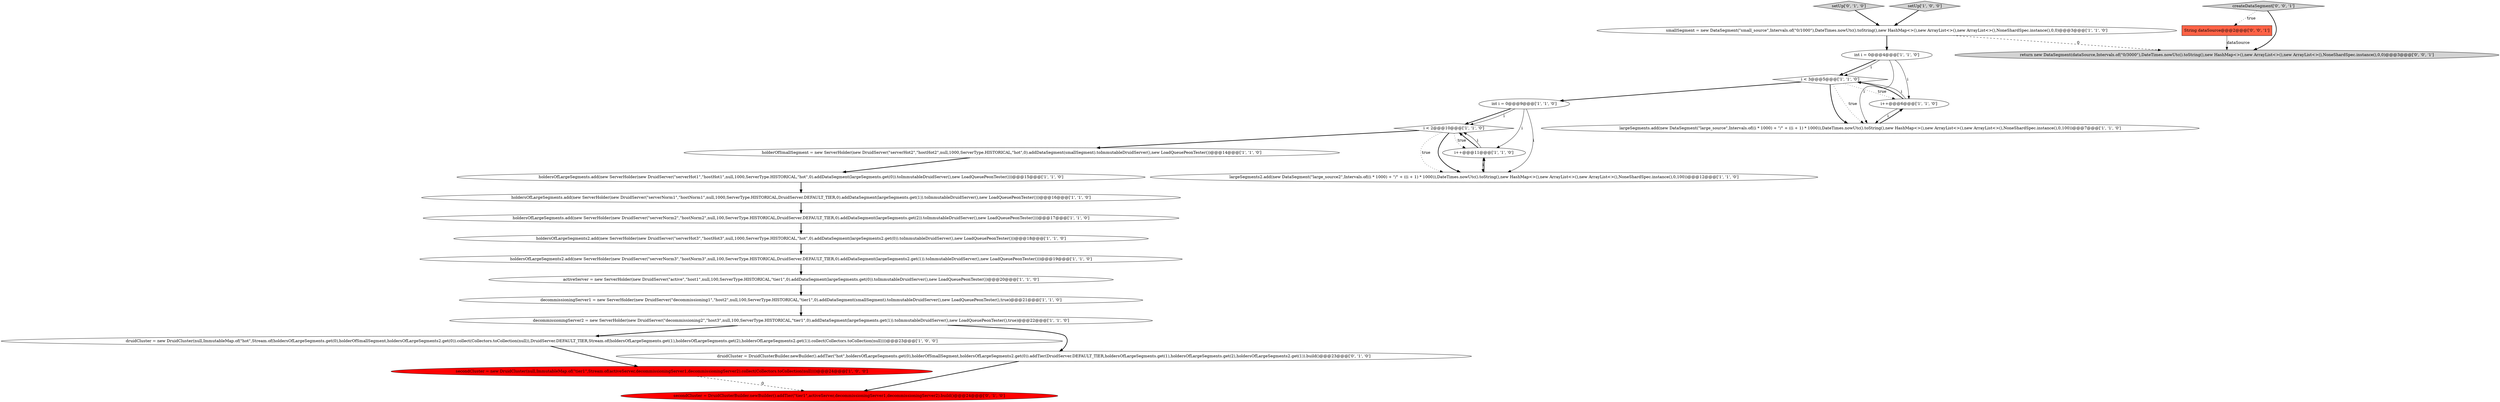digraph {
13 [style = filled, label = "decommissioningServer1 = new ServerHolder(new DruidServer(\"decommissioning1\",\"host2\",null,100,ServerType.HISTORICAL,\"tier1\",0).addDataSegment(smallSegment).toImmutableDruidServer(),new LoadQueuePeonTester(),true)@@@21@@@['1', '1', '0']", fillcolor = white, shape = ellipse image = "AAA0AAABBB1BBB"];
17 [style = filled, label = "i < 3@@@5@@@['1', '1', '0']", fillcolor = white, shape = diamond image = "AAA0AAABBB1BBB"];
16 [style = filled, label = "activeServer = new ServerHolder(new DruidServer(\"active\",\"host1\",null,100,ServerType.HISTORICAL,\"tier1\",0).addDataSegment(largeSegments.get(0)).toImmutableDruidServer(),new LoadQueuePeonTester())@@@20@@@['1', '1', '0']", fillcolor = white, shape = ellipse image = "AAA0AAABBB1BBB"];
14 [style = filled, label = "druidCluster = new DruidCluster(null,ImmutableMap.of(\"hot\",Stream.of(holdersOfLargeSegments.get(0),holderOfSmallSegment,holdersOfLargeSegments2.get(0)).collect(Collectors.toCollection(null)),DruidServer.DEFAULT_TIER,Stream.of(holdersOfLargeSegments.get(1),holdersOfLargeSegments.get(2),holdersOfLargeSegments2.get(1)).collect(Collectors.toCollection(null))))@@@23@@@['1', '0', '0']", fillcolor = white, shape = ellipse image = "AAA0AAABBB1BBB"];
4 [style = filled, label = "holdersOfLargeSegments.add(new ServerHolder(new DruidServer(\"serverNorm2\",\"hostNorm2\",null,100,ServerType.HISTORICAL,DruidServer.DEFAULT_TIER,0).addDataSegment(largeSegments.get(2)).toImmutableDruidServer(),new LoadQueuePeonTester()))@@@17@@@['1', '1', '0']", fillcolor = white, shape = ellipse image = "AAA0AAABBB1BBB"];
1 [style = filled, label = "i < 2@@@10@@@['1', '1', '0']", fillcolor = white, shape = diamond image = "AAA0AAABBB1BBB"];
12 [style = filled, label = "secondCluster = new DruidCluster(null,ImmutableMap.of(\"tier1\",Stream.of(activeServer,decommissioningServer1,decommissioningServer2).collect(Collectors.toCollection(null))))@@@24@@@['1', '0', '0']", fillcolor = red, shape = ellipse image = "AAA1AAABBB1BBB"];
21 [style = filled, label = "setUp['0', '1', '0']", fillcolor = lightgray, shape = diamond image = "AAA0AAABBB2BBB"];
11 [style = filled, label = "i++@@@11@@@['1', '1', '0']", fillcolor = white, shape = ellipse image = "AAA0AAABBB1BBB"];
10 [style = filled, label = "setUp['1', '0', '0']", fillcolor = lightgray, shape = diamond image = "AAA0AAABBB1BBB"];
24 [style = filled, label = "String dataSource@@@2@@@['0', '0', '1']", fillcolor = tomato, shape = box image = "AAA0AAABBB3BBB"];
19 [style = filled, label = "largeSegments2.add(new DataSegment(\"large_source2\",Intervals.of((i * 1000) + \"/\" + ((i + 1) * 1000)),DateTimes.nowUtc().toString(),new HashMap<>(),new ArrayList<>(),new ArrayList<>(),NoneShardSpec.instance(),0,100))@@@12@@@['1', '1', '0']", fillcolor = white, shape = ellipse image = "AAA0AAABBB1BBB"];
22 [style = filled, label = "druidCluster = DruidClusterBuilder.newBuilder().addTier(\"hot\",holdersOfLargeSegments.get(0),holderOfSmallSegment,holdersOfLargeSegments2.get(0)).addTier(DruidServer.DEFAULT_TIER,holdersOfLargeSegments.get(1),holdersOfLargeSegments.get(2),holdersOfLargeSegments2.get(1)).build()@@@23@@@['0', '1', '0']", fillcolor = white, shape = ellipse image = "AAA0AAABBB2BBB"];
8 [style = filled, label = "int i = 0@@@4@@@['1', '1', '0']", fillcolor = white, shape = ellipse image = "AAA0AAABBB1BBB"];
18 [style = filled, label = "decommissioningServer2 = new ServerHolder(new DruidServer(\"decommissioning2\",\"host3\",null,100,ServerType.HISTORICAL,\"tier1\",0).addDataSegment(largeSegments.get(1)).toImmutableDruidServer(),new LoadQueuePeonTester(),true)@@@22@@@['1', '1', '0']", fillcolor = white, shape = ellipse image = "AAA0AAABBB1BBB"];
23 [style = filled, label = "secondCluster = DruidClusterBuilder.newBuilder().addTier(\"tier1\",activeServer,decommissioningServer1,decommissioningServer2).build()@@@24@@@['0', '1', '0']", fillcolor = red, shape = ellipse image = "AAA1AAABBB2BBB"];
20 [style = filled, label = "holdersOfLargeSegments2.add(new ServerHolder(new DruidServer(\"serverHot3\",\"hostHot3\",null,1000,ServerType.HISTORICAL,\"hot\",0).addDataSegment(largeSegments2.get(0)).toImmutableDruidServer(),new LoadQueuePeonTester()))@@@18@@@['1', '1', '0']", fillcolor = white, shape = ellipse image = "AAA0AAABBB1BBB"];
25 [style = filled, label = "return new DataSegment(dataSource,Intervals.of(\"0/3000\"),DateTimes.nowUtc().toString(),new HashMap<>(),new ArrayList<>(),new ArrayList<>(),NoneShardSpec.instance(),0,0)@@@3@@@['0', '0', '1']", fillcolor = lightgray, shape = ellipse image = "AAA0AAABBB3BBB"];
26 [style = filled, label = "createDataSegment['0', '0', '1']", fillcolor = lightgray, shape = diamond image = "AAA0AAABBB3BBB"];
6 [style = filled, label = "smallSegment = new DataSegment(\"small_source\",Intervals.of(\"0/1000\"),DateTimes.nowUtc().toString(),new HashMap<>(),new ArrayList<>(),new ArrayList<>(),NoneShardSpec.instance(),0,0)@@@3@@@['1', '1', '0']", fillcolor = white, shape = ellipse image = "AAA0AAABBB1BBB"];
7 [style = filled, label = "holdersOfLargeSegments.add(new ServerHolder(new DruidServer(\"serverHot1\",\"hostHot1\",null,1000,ServerType.HISTORICAL,\"hot\",0).addDataSegment(largeSegments.get(0)).toImmutableDruidServer(),new LoadQueuePeonTester()))@@@15@@@['1', '1', '0']", fillcolor = white, shape = ellipse image = "AAA0AAABBB1BBB"];
3 [style = filled, label = "int i = 0@@@9@@@['1', '1', '0']", fillcolor = white, shape = ellipse image = "AAA0AAABBB1BBB"];
2 [style = filled, label = "holdersOfLargeSegments.add(new ServerHolder(new DruidServer(\"serverNorm1\",\"hostNorm1\",null,1000,ServerType.HISTORICAL,DruidServer.DEFAULT_TIER,0).addDataSegment(largeSegments.get(1)).toImmutableDruidServer(),new LoadQueuePeonTester()))@@@16@@@['1', '1', '0']", fillcolor = white, shape = ellipse image = "AAA0AAABBB1BBB"];
0 [style = filled, label = "i++@@@6@@@['1', '1', '0']", fillcolor = white, shape = ellipse image = "AAA0AAABBB1BBB"];
5 [style = filled, label = "holdersOfLargeSegments2.add(new ServerHolder(new DruidServer(\"serverNorm3\",\"hostNorm3\",null,100,ServerType.HISTORICAL,DruidServer.DEFAULT_TIER,0).addDataSegment(largeSegments2.get(1)).toImmutableDruidServer(),new LoadQueuePeonTester()))@@@19@@@['1', '1', '0']", fillcolor = white, shape = ellipse image = "AAA0AAABBB1BBB"];
9 [style = filled, label = "largeSegments.add(new DataSegment(\"large_source\",Intervals.of((i * 1000) + \"/\" + ((i + 1) * 1000)),DateTimes.nowUtc().toString(),new HashMap<>(),new ArrayList<>(),new ArrayList<>(),NoneShardSpec.instance(),0,100))@@@7@@@['1', '1', '0']", fillcolor = white, shape = ellipse image = "AAA0AAABBB1BBB"];
15 [style = filled, label = "holderOfSmallSegment = new ServerHolder(new DruidServer(\"serverHot2\",\"hostHot2\",null,1000,ServerType.HISTORICAL,\"hot\",0).addDataSegment(smallSegment).toImmutableDruidServer(),new LoadQueuePeonTester())@@@14@@@['1', '1', '0']", fillcolor = white, shape = ellipse image = "AAA0AAABBB1BBB"];
0->9 [style = solid, label="i"];
16->13 [style = bold, label=""];
8->0 [style = solid, label="i"];
17->0 [style = dotted, label="true"];
12->23 [style = dashed, label="0"];
9->0 [style = bold, label=""];
15->7 [style = bold, label=""];
3->1 [style = bold, label=""];
21->6 [style = bold, label=""];
11->1 [style = bold, label=""];
0->17 [style = bold, label=""];
3->19 [style = solid, label="i"];
1->15 [style = bold, label=""];
17->9 [style = bold, label=""];
26->25 [style = bold, label=""];
1->11 [style = dotted, label="true"];
11->1 [style = solid, label="i"];
24->25 [style = solid, label="dataSource"];
19->11 [style = bold, label=""];
3->1 [style = solid, label="i"];
8->9 [style = solid, label="i"];
2->4 [style = bold, label=""];
22->23 [style = bold, label=""];
10->6 [style = bold, label=""];
1->19 [style = dotted, label="true"];
20->5 [style = bold, label=""];
5->16 [style = bold, label=""];
8->17 [style = bold, label=""];
0->17 [style = solid, label="i"];
18->22 [style = bold, label=""];
6->25 [style = dashed, label="0"];
7->2 [style = bold, label=""];
11->19 [style = solid, label="i"];
14->12 [style = bold, label=""];
17->9 [style = dotted, label="true"];
6->8 [style = bold, label=""];
26->24 [style = dotted, label="true"];
4->20 [style = bold, label=""];
17->3 [style = bold, label=""];
3->11 [style = solid, label="i"];
1->19 [style = bold, label=""];
18->14 [style = bold, label=""];
8->17 [style = solid, label="i"];
13->18 [style = bold, label=""];
}
